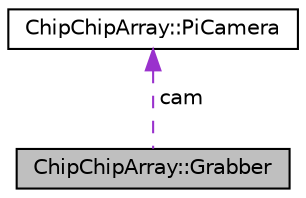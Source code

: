 digraph "ChipChipArray::Grabber"
{
  edge [fontname="Helvetica",fontsize="10",labelfontname="Helvetica",labelfontsize="10"];
  node [fontname="Helvetica",fontsize="10",shape=record];
  Node1 [label="ChipChipArray::Grabber",height=0.2,width=0.4,color="black", fillcolor="grey75", style="filled", fontcolor="black"];
  Node2 -> Node1 [dir="back",color="darkorchid3",fontsize="10",style="dashed",label=" cam" ,fontname="Helvetica"];
  Node2 [label="ChipChipArray::PiCamera",height=0.2,width=0.4,color="black", fillcolor="white", style="filled",URL="$classChipChipArray_1_1PiCamera.html"];
}
